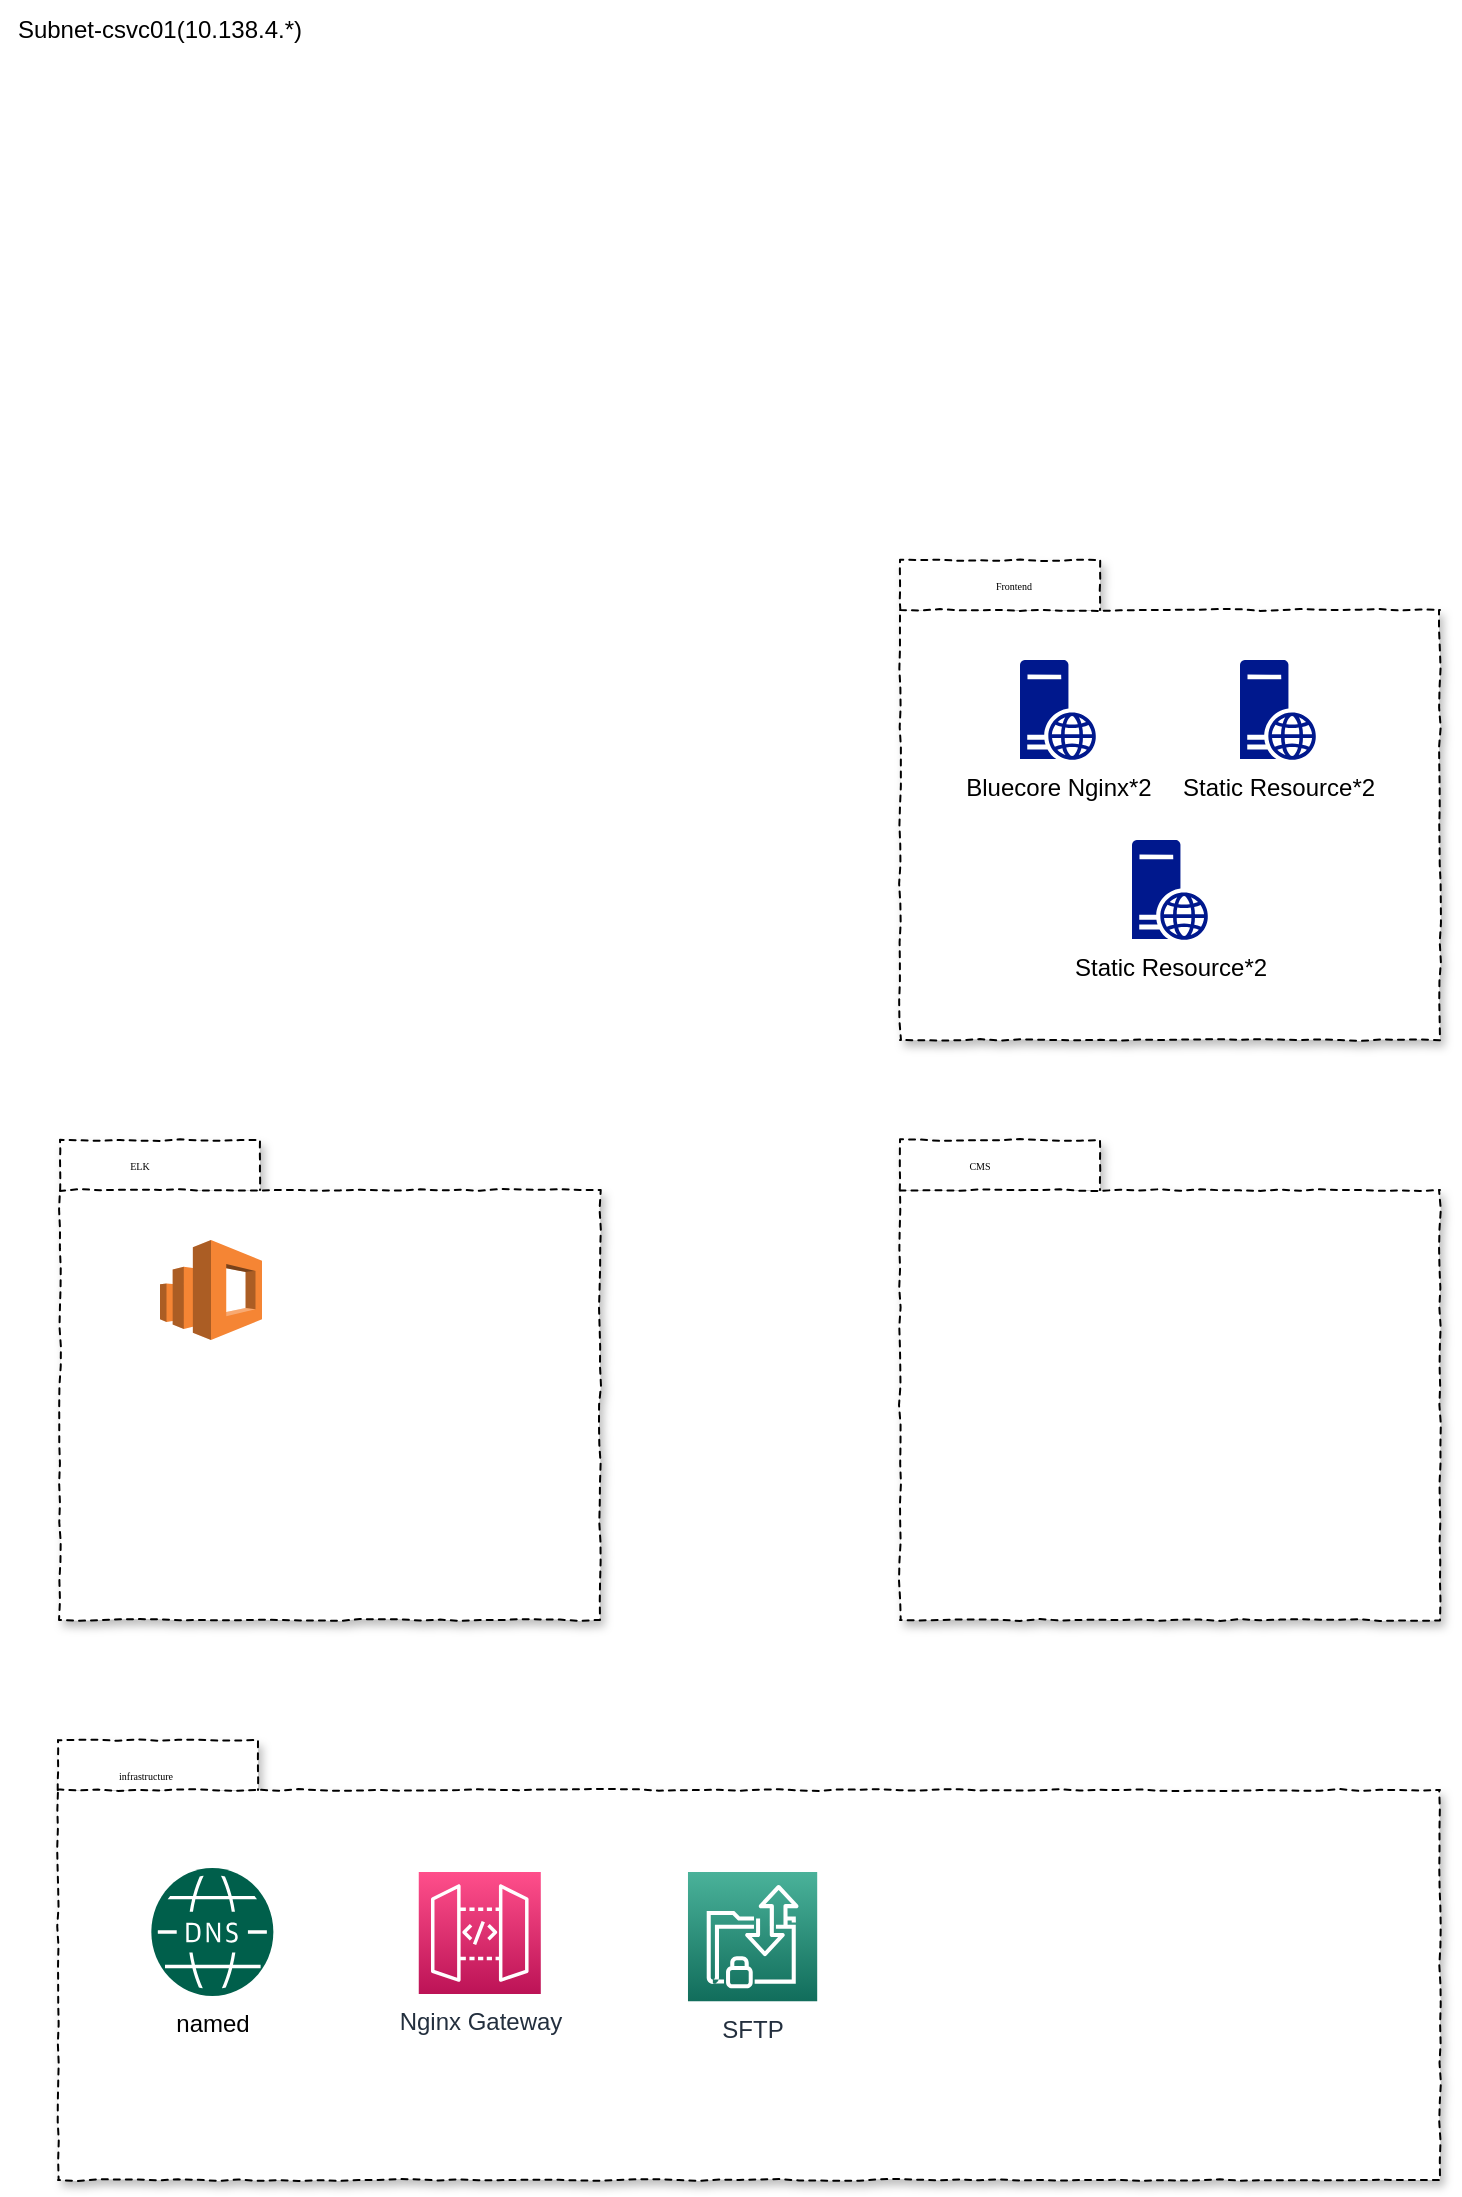 <mxfile version="20.2.8" type="github">
  <diagram id="SoZa_4AcdHNvvdQ_9TMP" name="第 1 页">
    <mxGraphModel dx="1185" dy="662" grid="1" gridSize="10" guides="1" tooltips="1" connect="1" arrows="1" fold="1" page="1" pageScale="1" pageWidth="827" pageHeight="1169" math="0" shadow="0">
      <root>
        <mxCell id="0" />
        <mxCell id="1" parent="0" />
        <mxCell id="784cbDrwxi_V3fQU1oRy-1" value="Subnet-csvc01(10.138.4.*)" style="text;html=1;strokeColor=none;fillColor=none;align=center;verticalAlign=middle;whiteSpace=wrap;rounded=0;" vertex="1" parent="1">
          <mxGeometry width="160" height="30" as="geometry" />
        </mxCell>
        <mxCell id="784cbDrwxi_V3fQU1oRy-2" value="" style="group" vertex="1" connectable="0" parent="1">
          <mxGeometry x="29" y="870" width="691" height="220" as="geometry" />
        </mxCell>
        <mxCell id="784cbDrwxi_V3fQU1oRy-3" value="" style="shape=folder;spacingTop=10;tabWidth=100;tabHeight=25;tabPosition=left;dashed=1;enumerate=0;comic=1;jiggle=1;treeMoving=0;treeFolding=0;deletable=1;rotatable=0;noLabel=0;shadow=1;sketch=0;" vertex="1" parent="784cbDrwxi_V3fQU1oRy-2">
          <mxGeometry width="691" height="220" as="geometry" />
        </mxCell>
        <mxCell id="784cbDrwxi_V3fQU1oRy-4" value="infrastructure" style="text;html=1;strokeColor=none;fillColor=none;align=center;verticalAlign=middle;whiteSpace=wrap;rounded=0;shadow=1;comic=1;sketch=0;jiggle=1;fontFamily=Verdana;fontSize=5;" vertex="1" parent="784cbDrwxi_V3fQU1oRy-2">
          <mxGeometry x="-8.974" y="-4.4" width="106.1" height="44" as="geometry" />
        </mxCell>
        <mxCell id="784cbDrwxi_V3fQU1oRy-7" value="Nginx Gateway" style="sketch=0;points=[[0,0,0],[0.25,0,0],[0.5,0,0],[0.75,0,0],[1,0,0],[0,1,0],[0.25,1,0],[0.5,1,0],[0.75,1,0],[1,1,0],[0,0.25,0],[0,0.5,0],[0,0.75,0],[1,0.25,0],[1,0.5,0],[1,0.75,0]];outlineConnect=0;fontColor=#232F3E;gradientColor=#FF4F8B;gradientDirection=north;fillColor=#BC1356;strokeColor=#ffffff;dashed=0;verticalLabelPosition=bottom;verticalAlign=top;align=center;html=1;fontSize=12;fontStyle=0;aspect=fixed;shape=mxgraph.aws4.resourceIcon;resIcon=mxgraph.aws4.api_gateway;" vertex="1" parent="784cbDrwxi_V3fQU1oRy-2">
          <mxGeometry x="180.378" y="66" width="61.023" height="61.023" as="geometry" />
        </mxCell>
        <mxCell id="784cbDrwxi_V3fQU1oRy-8" value="named" style="sketch=0;pointerEvents=1;shadow=0;dashed=0;html=1;strokeColor=none;fillColor=#005F4B;labelPosition=center;verticalLabelPosition=bottom;verticalAlign=top;align=center;outlineConnect=0;shape=mxgraph.veeam2.dns;" vertex="1" parent="784cbDrwxi_V3fQU1oRy-2">
          <mxGeometry x="46.66" y="64.02" width="61.02" height="64" as="geometry" />
        </mxCell>
        <mxCell id="784cbDrwxi_V3fQU1oRy-9" value="SFTP" style="sketch=0;points=[[0,0,0],[0.25,0,0],[0.5,0,0],[0.75,0,0],[1,0,0],[0,1,0],[0.25,1,0],[0.5,1,0],[0.75,1,0],[1,1,0],[0,0.25,0],[0,0.5,0],[0,0.75,0],[1,0.25,0],[1,0.5,0],[1,0.75,0]];outlineConnect=0;fontColor=#232F3E;gradientColor=#4AB29A;gradientDirection=north;fillColor=#116D5B;strokeColor=#ffffff;dashed=0;verticalLabelPosition=bottom;verticalAlign=top;align=center;html=1;fontSize=12;fontStyle=0;aspect=fixed;shape=mxgraph.aws4.resourceIcon;resIcon=mxgraph.aws4.transfer_for_sftp;" vertex="1" parent="784cbDrwxi_V3fQU1oRy-2">
          <mxGeometry x="314.988" y="66" width="64.613" height="64.613" as="geometry" />
        </mxCell>
        <mxCell id="784cbDrwxi_V3fQU1oRy-12" value="" style="group" vertex="1" connectable="0" parent="1">
          <mxGeometry x="30" y="570" width="270" height="240" as="geometry" />
        </mxCell>
        <mxCell id="784cbDrwxi_V3fQU1oRy-13" value="" style="shape=folder;spacingTop=10;tabWidth=100;tabHeight=25;tabPosition=left;dashed=1;enumerate=0;comic=1;jiggle=1;treeMoving=0;treeFolding=0;deletable=1;rotatable=0;noLabel=0;shadow=1;sketch=0;" vertex="1" parent="784cbDrwxi_V3fQU1oRy-12">
          <mxGeometry width="270" height="240" as="geometry" />
        </mxCell>
        <mxCell id="784cbDrwxi_V3fQU1oRy-14" value="ELK" style="text;html=1;strokeColor=none;fillColor=none;align=center;verticalAlign=middle;whiteSpace=wrap;rounded=0;shadow=1;comic=1;sketch=0;jiggle=1;fontFamily=Verdana;fontSize=5;" vertex="1" parent="784cbDrwxi_V3fQU1oRy-12">
          <mxGeometry x="10" y="3" width="60" height="20" as="geometry" />
        </mxCell>
        <mxCell id="784cbDrwxi_V3fQU1oRy-18" value="" style="outlineConnect=0;dashed=0;verticalLabelPosition=bottom;verticalAlign=top;align=center;html=1;shape=mxgraph.aws3.elasticsearch_service;fillColor=#F58534;gradientColor=none;" vertex="1" parent="784cbDrwxi_V3fQU1oRy-12">
          <mxGeometry x="50" y="50" width="51" height="50" as="geometry" />
        </mxCell>
        <mxCell id="784cbDrwxi_V3fQU1oRy-15" value="" style="group" vertex="1" connectable="0" parent="1">
          <mxGeometry x="450" y="570" width="270" height="240" as="geometry" />
        </mxCell>
        <mxCell id="784cbDrwxi_V3fQU1oRy-16" value="" style="shape=folder;spacingTop=10;tabWidth=100;tabHeight=25;tabPosition=left;dashed=1;enumerate=0;comic=1;jiggle=1;treeMoving=0;treeFolding=0;deletable=1;rotatable=0;noLabel=0;shadow=1;sketch=0;" vertex="1" parent="784cbDrwxi_V3fQU1oRy-15">
          <mxGeometry width="270" height="240" as="geometry" />
        </mxCell>
        <mxCell id="784cbDrwxi_V3fQU1oRy-17" value="CMS" style="text;html=1;strokeColor=none;fillColor=none;align=center;verticalAlign=middle;whiteSpace=wrap;rounded=0;shadow=1;comic=1;sketch=0;jiggle=1;fontFamily=Verdana;fontSize=5;" vertex="1" parent="784cbDrwxi_V3fQU1oRy-15">
          <mxGeometry x="10" y="3" width="60" height="20" as="geometry" />
        </mxCell>
        <mxCell id="784cbDrwxi_V3fQU1oRy-19" value="" style="shape=image;html=1;verticalAlign=top;verticalLabelPosition=bottom;labelBackgroundColor=#ffffff;imageAspect=0;aspect=fixed;image=https://cdn4.iconfinder.com/data/icons/multimedia-flat-19/32/Photo-128.png" vertex="1" parent="784cbDrwxi_V3fQU1oRy-15">
          <mxGeometry x="20" y="40" width="60" height="60" as="geometry" />
        </mxCell>
        <mxCell id="784cbDrwxi_V3fQU1oRy-20" value="" style="group" vertex="1" connectable="0" parent="1">
          <mxGeometry x="460" y="280" width="270" height="240" as="geometry" />
        </mxCell>
        <mxCell id="784cbDrwxi_V3fQU1oRy-21" value="" style="shape=folder;spacingTop=10;tabWidth=100;tabHeight=25;tabPosition=left;dashed=1;enumerate=0;comic=1;jiggle=1;treeMoving=0;treeFolding=0;deletable=1;rotatable=0;noLabel=0;shadow=1;sketch=0;" vertex="1" parent="784cbDrwxi_V3fQU1oRy-20">
          <mxGeometry x="-10" width="270" height="240" as="geometry" />
        </mxCell>
        <mxCell id="784cbDrwxi_V3fQU1oRy-22" value="Frontend" style="text;html=1;strokeColor=none;fillColor=none;align=center;verticalAlign=middle;whiteSpace=wrap;rounded=0;shadow=1;comic=1;sketch=0;jiggle=1;fontFamily=Verdana;fontSize=5;" vertex="1" parent="784cbDrwxi_V3fQU1oRy-20">
          <mxGeometry x="17" y="3" width="60" height="20" as="geometry" />
        </mxCell>
        <mxCell id="784cbDrwxi_V3fQU1oRy-24" value="Bluecore Nginx*2" style="sketch=0;aspect=fixed;pointerEvents=1;shadow=0;dashed=0;html=1;strokeColor=none;labelPosition=center;verticalLabelPosition=bottom;verticalAlign=top;align=center;fillColor=#00188D;shape=mxgraph.mscae.enterprise.web_server" vertex="1" parent="784cbDrwxi_V3fQU1oRy-20">
          <mxGeometry x="50" y="50" width="38" height="50" as="geometry" />
        </mxCell>
        <mxCell id="784cbDrwxi_V3fQU1oRy-25" value="Static Resource*2" style="sketch=0;aspect=fixed;pointerEvents=1;shadow=0;dashed=0;html=1;strokeColor=none;labelPosition=center;verticalLabelPosition=bottom;verticalAlign=top;align=center;fillColor=#00188D;shape=mxgraph.mscae.enterprise.web_server" vertex="1" parent="784cbDrwxi_V3fQU1oRy-20">
          <mxGeometry x="160" y="50" width="38" height="50" as="geometry" />
        </mxCell>
        <mxCell id="784cbDrwxi_V3fQU1oRy-31" value="Static Resource*2" style="sketch=0;aspect=fixed;pointerEvents=1;shadow=0;dashed=0;html=1;strokeColor=none;labelPosition=center;verticalLabelPosition=bottom;verticalAlign=top;align=center;fillColor=#00188D;shape=mxgraph.mscae.enterprise.web_server" vertex="1" parent="784cbDrwxi_V3fQU1oRy-20">
          <mxGeometry x="106" y="140" width="38" height="50" as="geometry" />
        </mxCell>
      </root>
    </mxGraphModel>
  </diagram>
</mxfile>
